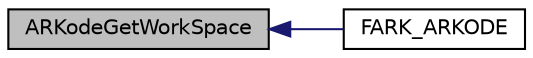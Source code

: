 digraph "ARKodeGetWorkSpace"
{
  edge [fontname="Helvetica",fontsize="10",labelfontname="Helvetica",labelfontsize="10"];
  node [fontname="Helvetica",fontsize="10",shape=record];
  rankdir="LR";
  Node96 [label="ARKodeGetWorkSpace",height=0.2,width=0.4,color="black", fillcolor="grey75", style="filled", fontcolor="black"];
  Node96 -> Node97 [dir="back",color="midnightblue",fontsize="10",style="solid",fontname="Helvetica"];
  Node97 [label="FARK_ARKODE",height=0.2,width=0.4,color="black", fillcolor="white", style="filled",URL="$d7/d4c/farkode_8h.html#ac9c8f63ea57a3208888249408ed83735"];
}
